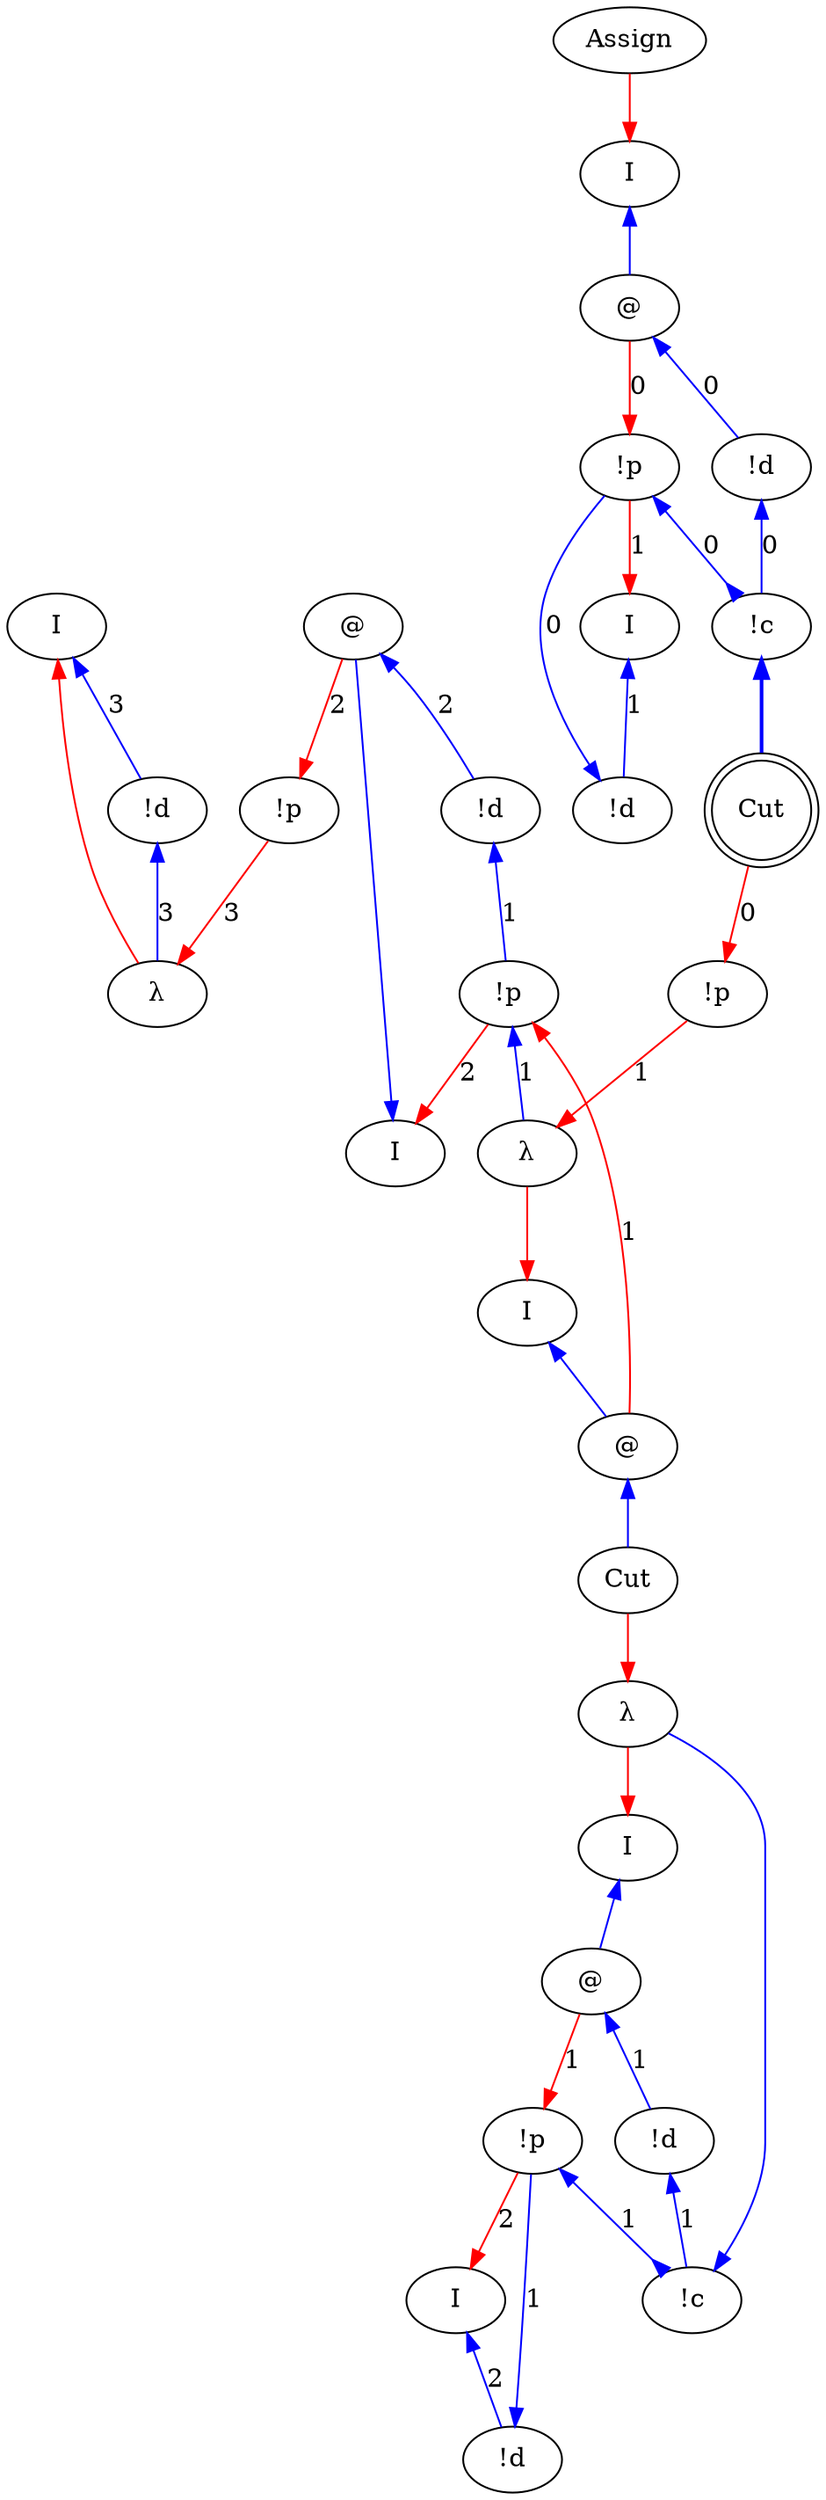 digraph {
rankdir="TB"
"I0" [label="I"]
"!d1" [label="!d"]
"λ2" [label="λ"]
"!p3" [label="!p"]
"I4" [label="I"]
"@5" [label="@"]
"!d6" [label="!d"]
"!p7" [label="!p"]
"I8" [label="I"]
"@9" [label="@"]
"I10" [label="I"]
"!d11" [label="!d"]
"!p12" [label="!p"]
"I13" [label="I"]
"@14" [label="@"]
"!d15" [label="!d"]
"!c16" [label="!c"]
"λ17" [label="λ"]
"Cut18" [label="Cut"]
"λ19" [label="λ"]
"!p20" [label="!p"]
"I21" [label="I"]
"!d22" [label="!d"]
"!p23" [label="!p"]
"I24" [label="I"]
"@25" [label="@"]
"!d26" [label="!d"]
"!c27" [label="!c"]
"Assign28" [label="Assign"]
"Cut29" [label="Cut",shape=doublecircle]
"!p7" -> "λ19"[color=blue,weight=1,tooltip="h34",label="1",arrowtail=normal,arrowhead=none,dir=both]
"!d6" -> "!p7"[color=blue,weight=1,tooltip="hf65",label="1",arrowtail=normal,arrowhead=none,dir=both]
"!d1" -> "λ2"[color=blue,weight=1,tooltip="i81",label="3",arrowtail=normal,arrowhead=none,dir=both]
"I0" -> "!d1"[color=blue,weight=1,tooltip="iret84",label="3",arrowtail=normal,arrowhead=none,dir=both]
"I24" -> "@25"[color=blue,weight=1,tooltip="lret19",arrowtail=normal,arrowhead=none,dir=both]
"I13" -> "@14"[color=blue,weight=1,tooltip="lret53",arrowtail=normal,arrowhead=none,dir=both]
"I8" -> "@9"[color=blue,weight=1,tooltip="lret62",arrowtail=normal,arrowhead=none,dir=both]
"I4" -> "@5"[color=blue,weight=1,tooltip="lret75",arrowtail=normal,arrowhead=none,dir=both]
"@25" -> "!d26"[color=blue,weight=1,tooltip="lval14",label="0",arrowtail=normal,arrowhead=none,dir=both]
"@9" -> "Cut18"[color=blue,weight=1,tooltip="lval38",arrowtail=normal,arrowhead=none,dir=both]
"@14" -> "!d15"[color=blue,weight=1,tooltip="lval48",label="1",arrowtail=normal,arrowhead=none,dir=both]
"@5" -> "!d6"[color=blue,weight=1,tooltip="lval70",label="2",arrowtail=normal,arrowhead=none,dir=both]
"@25" -> "!p23"[color=red,weight=2,tooltip="newrret18",label="0",arrowhead=normal,arrowtail=none,dir=both]
"Cut29" -> "!p20"[color=red,weight=2,tooltip="newrret27",label="0",arrowhead=normal,arrowtail=none,dir=both]
"@14" -> "!p12"[color=red,weight=2,tooltip="newrret52",label="1",arrowhead=normal,arrowtail=none,dir=both]
"@9" -> "!p7"[color=red,weight=2,tooltip="newrret61",label="1",arrowhead=normal,arrowtail=none,dir=both]
"@5" -> "!p3"[color=red,weight=2,tooltip="newrret74",label="2",arrowhead=normal,arrowtail=none,dir=both]
"!p23" -> "I21"[color=red,weight=2,tooltip="newrretf23",label="1",arrowhead=normal,arrowtail=none,dir=both]
"!p20" -> "λ19"[color=red,weight=2,tooltip="newrretf31",label="1",arrowhead=normal,arrowtail=none,dir=both]
"!p12" -> "I10"[color=red,weight=2,tooltip="newrretf57",label="2",arrowhead=normal,arrowtail=none,dir=both]
"!p7" -> "I4"[color=red,weight=2,tooltip="newrretf66",label="2",arrowhead=normal,arrowtail=none,dir=both]
"!p3" -> "λ2"[color=red,weight=2,tooltip="newrretf78",label="3",arrowhead=normal,arrowtail=none,dir=both]
"λ19" -> "I8"[color=red,weight=2,tooltip="ret35",arrowhead=normal,arrowtail=none,dir=both]
"λ17" -> "I13"[color=red,weight=2,tooltip="ret42",arrowhead=normal,arrowtail=none,dir=both]
"Assign28" -> "I24"[color=red,weight=2,tooltip="ret8",arrowhead=normal,arrowtail=none,dir=both]
"λ2" -> "I0"[color=red,weight=2,tooltip="ret82",arrowhead=normal,arrowtail=none,dir=both]
"Cut18" -> "λ17"[color=red,weight=2,tooltip="rval39",arrowhead=normal,arrowtail=none,dir=both]
"!c27" -> "Cut29"[color=blue,weight=1,tooltip="x7",arrowtail=normal,arrowhead=none,penwidth=2,dir=both]
"!d26" -> "!c27"[color=blue,weight=1,tooltip="xA9",label="0",arrowtail=normal,arrowhead=none,dir=both]
"!p23" -> "!c27"[color=blue,weight=1,tooltip="xB10",label="0",arrowtail=normal,arrowhead=inv,dir=both]
"!d22" -> "!p23"[color=blue,weight=1,tooltip="xBf22",label="0",arrowtail=normal,arrowhead=none,dir=both]
"I21" -> "!d22"[color=blue,weight=1,tooltip="xret26",label="1",arrowtail=normal,arrowhead=none,dir=both]
"!c16" -> "λ17"[color=blue,weight=1,tooltip="y41",arrowtail=normal,arrowhead=none,dir=both]
"!d15" -> "!c16"[color=blue,weight=1,tooltip="yA43",label="1",arrowtail=normal,arrowhead=none,dir=both]
"!p12" -> "!c16"[color=blue,weight=1,tooltip="yB44",label="1",arrowtail=normal,arrowhead=inv,dir=both]
"!d11" -> "!p12"[color=blue,weight=1,tooltip="yBf56",label="1",arrowtail=normal,arrowhead=none,dir=both]
"I10" -> "!d11"[color=blue,weight=1,tooltip="yret60",label="2",arrowtail=normal,arrowhead=none,dir=both]
}
